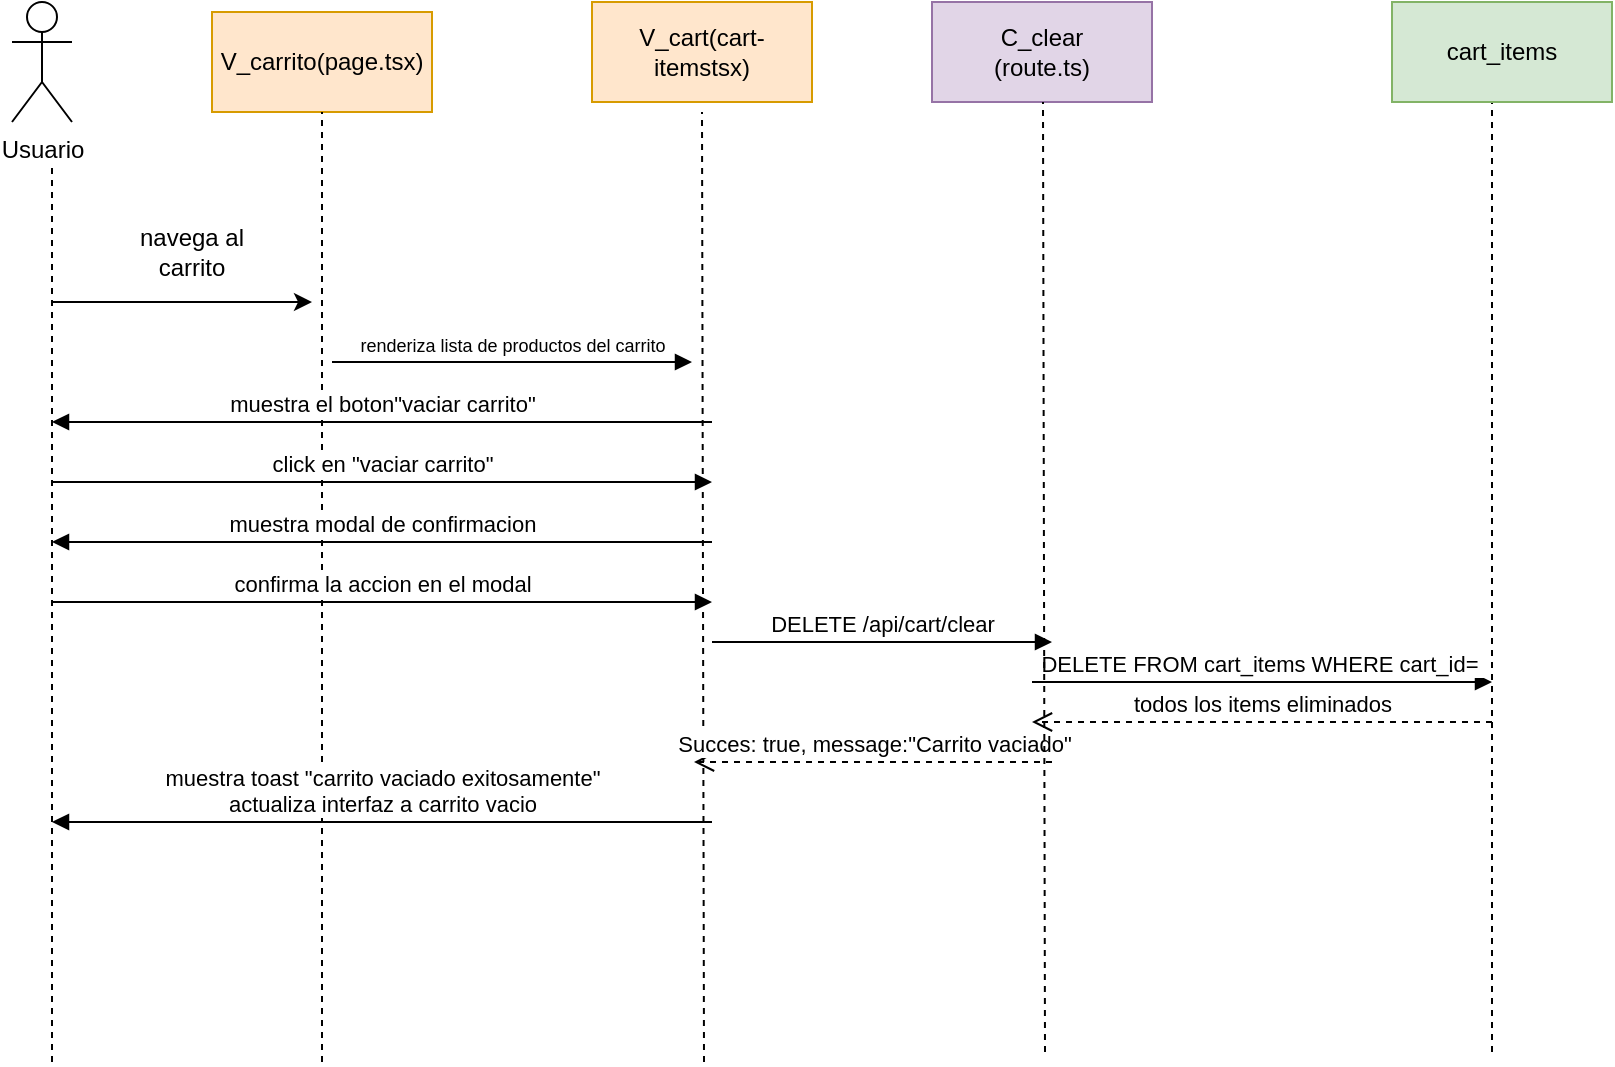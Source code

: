 <mxfile version="28.2.5">
  <diagram name="Página-1" id="2rj19UhDSFJnFfgUXsGi">
    <mxGraphModel grid="1" page="1" gridSize="10" guides="1" tooltips="1" connect="1" arrows="1" fold="1" pageScale="1" pageWidth="827" pageHeight="1169" math="0" shadow="0">
      <root>
        <mxCell id="0" />
        <mxCell id="1" parent="0" />
        <mxCell id="AyxYlHVRZTqRhhLJ_Fwl-202" value="Usuario" style="shape=umlActor;verticalLabelPosition=bottom;verticalAlign=top;html=1;labelPosition=center;align=center;" vertex="1" parent="1">
          <mxGeometry x="540" y="210" width="30" height="60" as="geometry" />
        </mxCell>
        <mxCell id="AyxYlHVRZTqRhhLJ_Fwl-203" value="V_carrito(page.tsx)" style="html=1;whiteSpace=wrap;fillColor=#ffe6cc;strokeColor=#d79b00;" vertex="1" parent="1">
          <mxGeometry x="640" y="215" width="110" height="50" as="geometry" />
        </mxCell>
        <mxCell id="AyxYlHVRZTqRhhLJ_Fwl-204" value="" style="endArrow=none;dashed=1;html=1;rounded=0;" edge="1" parent="1">
          <mxGeometry width="50" height="50" relative="1" as="geometry">
            <mxPoint x="560" y="740" as="sourcePoint" />
            <mxPoint x="560" y="290" as="targetPoint" />
          </mxGeometry>
        </mxCell>
        <mxCell id="AyxYlHVRZTqRhhLJ_Fwl-205" value="" style="endArrow=none;dashed=1;html=1;rounded=0;entryX=0.5;entryY=1;entryDx=0;entryDy=0;" edge="1" parent="1" target="AyxYlHVRZTqRhhLJ_Fwl-203">
          <mxGeometry width="50" height="50" relative="1" as="geometry">
            <mxPoint x="695" y="740" as="sourcePoint" />
            <mxPoint x="740" y="350" as="targetPoint" />
          </mxGeometry>
        </mxCell>
        <mxCell id="AyxYlHVRZTqRhhLJ_Fwl-206" value="" style="endArrow=classic;html=1;rounded=0;" edge="1" parent="1">
          <mxGeometry width="50" height="50" relative="1" as="geometry">
            <mxPoint x="560" y="360" as="sourcePoint" />
            <mxPoint x="690" y="360" as="targetPoint" />
          </mxGeometry>
        </mxCell>
        <mxCell id="AyxYlHVRZTqRhhLJ_Fwl-207" value="navega al carrito" style="text;html=1;align=center;verticalAlign=middle;whiteSpace=wrap;rounded=0;" vertex="1" parent="1">
          <mxGeometry x="590" y="320" width="80" height="30" as="geometry" />
        </mxCell>
        <mxCell id="AyxYlHVRZTqRhhLJ_Fwl-208" value="" style="endArrow=none;dashed=1;html=1;rounded=0;entryX=0.5;entryY=1;entryDx=0;entryDy=0;" edge="1" parent="1">
          <mxGeometry width="50" height="50" relative="1" as="geometry">
            <mxPoint x="886" y="740" as="sourcePoint" />
            <mxPoint x="885" y="265" as="targetPoint" />
          </mxGeometry>
        </mxCell>
        <mxCell id="AyxYlHVRZTqRhhLJ_Fwl-209" value="" style="endArrow=none;dashed=1;html=1;rounded=0;entryX=0.5;entryY=1;entryDx=0;entryDy=0;" edge="1" parent="1">
          <mxGeometry width="50" height="50" relative="1" as="geometry">
            <mxPoint x="1280" y="735" as="sourcePoint" />
            <mxPoint x="1280" y="260" as="targetPoint" />
          </mxGeometry>
        </mxCell>
        <mxCell id="AyxYlHVRZTqRhhLJ_Fwl-210" value="&lt;font style=&quot;font-size: 9px;&quot;&gt;renderiza lista de productos del carrito&lt;/font&gt;" style="html=1;verticalAlign=bottom;endArrow=block;curved=0;rounded=0;" edge="1" parent="1">
          <mxGeometry width="80" relative="1" as="geometry">
            <mxPoint x="700" y="390" as="sourcePoint" />
            <mxPoint x="880" y="390" as="targetPoint" />
            <mxPoint as="offset" />
          </mxGeometry>
        </mxCell>
        <mxCell id="AyxYlHVRZTqRhhLJ_Fwl-212" value="cart_items" style="html=1;whiteSpace=wrap;fillColor=#d5e8d4;strokeColor=#82b366;" vertex="1" parent="1">
          <mxGeometry x="1230" y="210" width="110" height="50" as="geometry" />
        </mxCell>
        <mxCell id="AyxYlHVRZTqRhhLJ_Fwl-213" value="DELETE /api/cart/clear" style="html=1;verticalAlign=bottom;endArrow=block;curved=0;rounded=0;" edge="1" parent="1">
          <mxGeometry width="80" relative="1" as="geometry">
            <mxPoint x="890" y="530" as="sourcePoint" />
            <mxPoint x="1060" y="530" as="targetPoint" />
            <mxPoint as="offset" />
          </mxGeometry>
        </mxCell>
        <mxCell id="AyxYlHVRZTqRhhLJ_Fwl-214" value="todos los items eliminados" style="html=1;verticalAlign=bottom;endArrow=open;dashed=1;endSize=8;curved=0;rounded=0;" edge="1" parent="1">
          <mxGeometry relative="1" as="geometry">
            <mxPoint x="1280" y="570" as="sourcePoint" />
            <mxPoint x="1050" y="570" as="targetPoint" />
          </mxGeometry>
        </mxCell>
        <mxCell id="AyxYlHVRZTqRhhLJ_Fwl-215" value="C_clear&lt;br&gt;(route.ts)" style="html=1;whiteSpace=wrap;fillColor=#e1d5e7;strokeColor=#9673a6;" vertex="1" parent="1">
          <mxGeometry x="1000" y="210" width="110" height="50" as="geometry" />
        </mxCell>
        <mxCell id="AyxYlHVRZTqRhhLJ_Fwl-216" value="V_cart(cart-itemstsx)" style="html=1;whiteSpace=wrap;fillColor=#ffe6cc;strokeColor=#d79b00;" vertex="1" parent="1">
          <mxGeometry x="830" y="210" width="110" height="50" as="geometry" />
        </mxCell>
        <mxCell id="AyxYlHVRZTqRhhLJ_Fwl-217" value="confirma la accion en el modal" style="html=1;verticalAlign=bottom;endArrow=block;curved=0;rounded=0;" edge="1" parent="1">
          <mxGeometry width="80" relative="1" as="geometry">
            <mxPoint x="560" y="510" as="sourcePoint" />
            <mxPoint x="890" y="510" as="targetPoint" />
            <mxPoint as="offset" />
          </mxGeometry>
        </mxCell>
        <mxCell id="AyxYlHVRZTqRhhLJ_Fwl-218" value="DELETE FROM cart_items WHERE cart_id=&amp;nbsp;" style="html=1;verticalAlign=bottom;endArrow=block;curved=0;rounded=0;" edge="1" parent="1">
          <mxGeometry width="80" relative="1" as="geometry">
            <mxPoint x="1050" y="550" as="sourcePoint" />
            <mxPoint x="1280" y="550" as="targetPoint" />
            <mxPoint as="offset" />
          </mxGeometry>
        </mxCell>
        <mxCell id="AyxYlHVRZTqRhhLJ_Fwl-219" value="Succes: true, message:&quot;Carrito vaciado&quot;" style="html=1;verticalAlign=bottom;endArrow=open;dashed=1;endSize=8;curved=0;rounded=0;" edge="1" parent="1">
          <mxGeometry relative="1" as="geometry">
            <mxPoint x="1060" y="590" as="sourcePoint" />
            <mxPoint x="881" y="590" as="targetPoint" />
          </mxGeometry>
        </mxCell>
        <mxCell id="AyxYlHVRZTqRhhLJ_Fwl-220" value="muestra toast &quot;carrito vaciado exitosamente&quot;&lt;div&gt;actualiza interfaz a carrito vacio&lt;/div&gt;" style="html=1;verticalAlign=bottom;endArrow=block;curved=0;rounded=0;" edge="1" parent="1">
          <mxGeometry width="80" relative="1" as="geometry">
            <mxPoint x="890" y="620" as="sourcePoint" />
            <mxPoint x="560" y="620" as="targetPoint" />
            <mxPoint as="offset" />
          </mxGeometry>
        </mxCell>
        <mxCell id="AyxYlHVRZTqRhhLJ_Fwl-222" value="" style="endArrow=none;dashed=1;html=1;rounded=0;entryX=0.5;entryY=1;entryDx=0;entryDy=0;" edge="1" parent="1">
          <mxGeometry width="50" height="50" relative="1" as="geometry">
            <mxPoint x="1056.5" y="735" as="sourcePoint" />
            <mxPoint x="1055.5" y="260" as="targetPoint" />
          </mxGeometry>
        </mxCell>
        <mxCell id="AyxYlHVRZTqRhhLJ_Fwl-223" value="click en &quot;vaciar carrito&quot;" style="html=1;verticalAlign=bottom;endArrow=block;curved=0;rounded=0;" edge="1" parent="1">
          <mxGeometry width="80" relative="1" as="geometry">
            <mxPoint x="560" y="450" as="sourcePoint" />
            <mxPoint x="890" y="450" as="targetPoint" />
            <mxPoint as="offset" />
          </mxGeometry>
        </mxCell>
        <mxCell id="AyxYlHVRZTqRhhLJ_Fwl-224" value="muestra el boton&quot;vaciar carrito&quot;" style="html=1;verticalAlign=bottom;endArrow=block;curved=0;rounded=0;" edge="1" parent="1">
          <mxGeometry width="80" relative="1" as="geometry">
            <mxPoint x="890" y="420" as="sourcePoint" />
            <mxPoint x="560" y="420" as="targetPoint" />
            <mxPoint as="offset" />
          </mxGeometry>
        </mxCell>
        <mxCell id="AyxYlHVRZTqRhhLJ_Fwl-225" value="muestra modal de confirmacion" style="html=1;verticalAlign=bottom;endArrow=block;curved=0;rounded=0;" edge="1" parent="1">
          <mxGeometry width="80" relative="1" as="geometry">
            <mxPoint x="890" y="480" as="sourcePoint" />
            <mxPoint x="560" y="480" as="targetPoint" />
            <mxPoint as="offset" />
          </mxGeometry>
        </mxCell>
      </root>
    </mxGraphModel>
  </diagram>
</mxfile>
